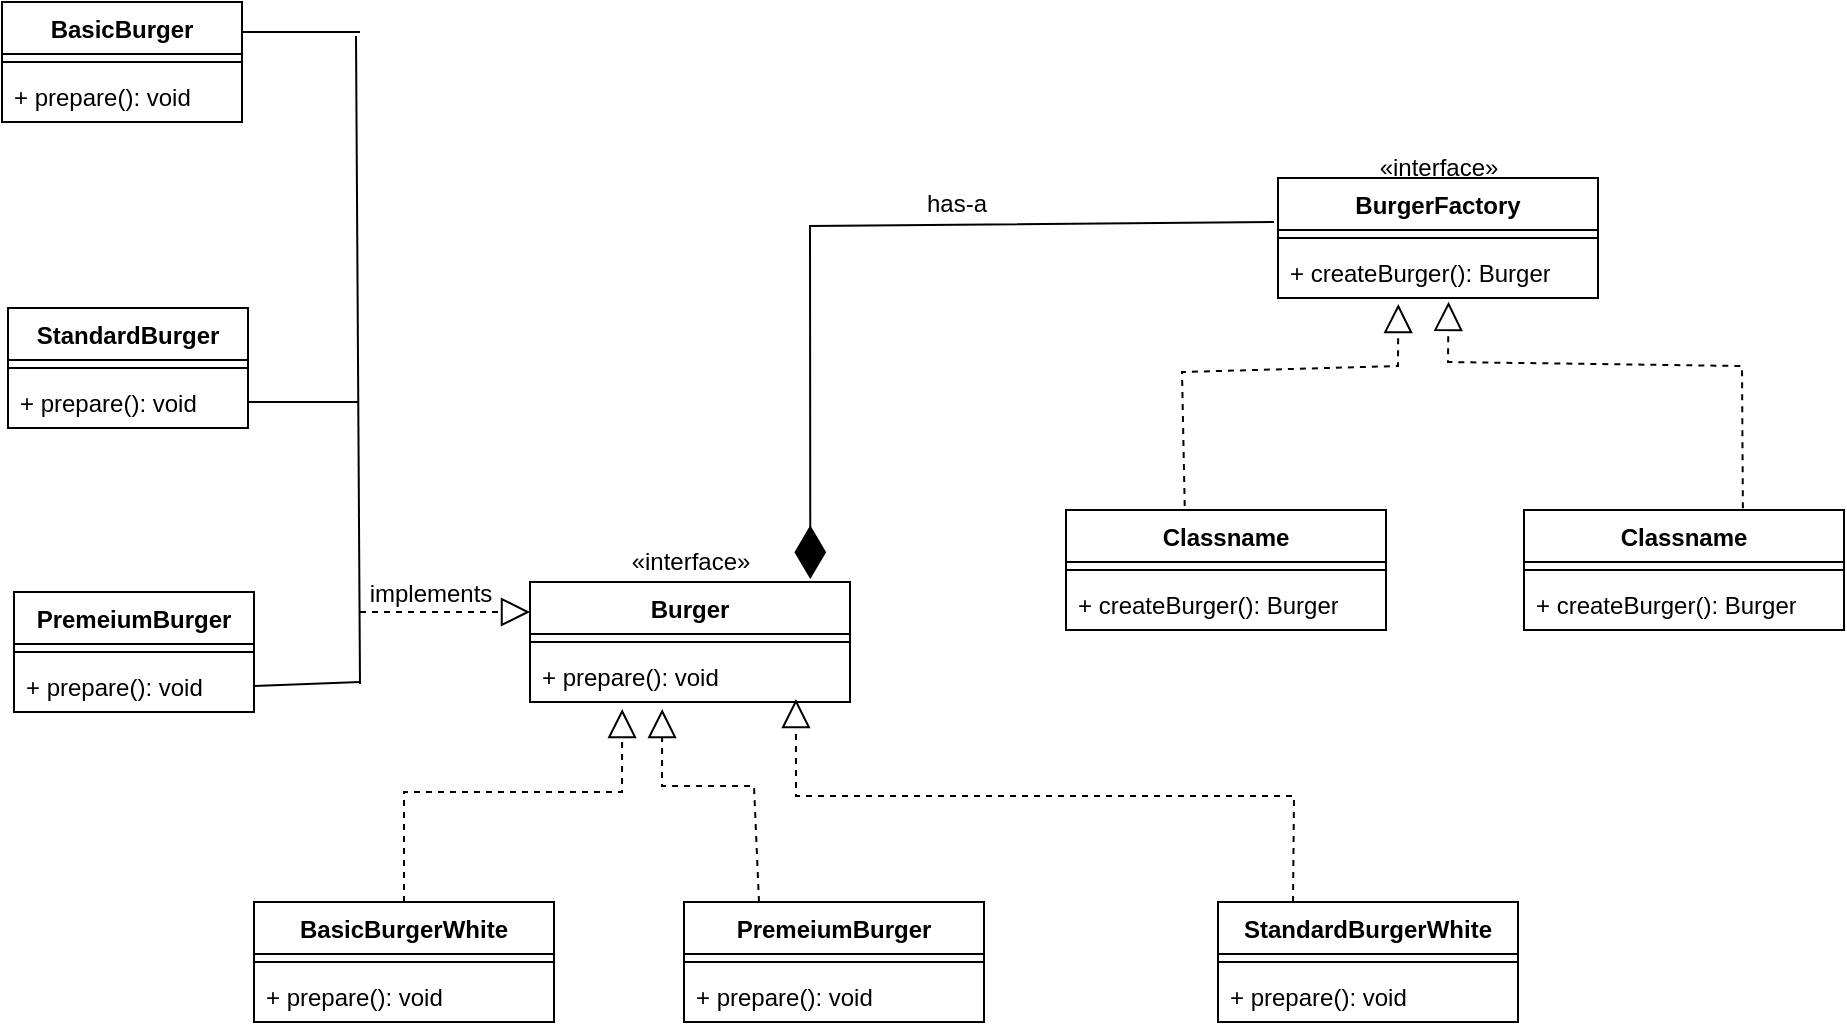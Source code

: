 <mxfile version="27.0.5">
  <diagram name="Page-1" id="UY7dExhklOHHuSxtyiSm">
    <mxGraphModel dx="1748" dy="1059" grid="0" gridSize="10" guides="1" tooltips="1" connect="1" arrows="1" fold="1" page="0" pageScale="1" pageWidth="850" pageHeight="1100" background="none" math="0" shadow="0">
      <root>
        <mxCell id="0" />
        <mxCell id="1" parent="0" />
        <mxCell id="WscKXiwSbS7hnQv9bHgC-1" value="BasicBurger" style="swimlane;fontStyle=1;align=center;verticalAlign=top;childLayout=stackLayout;horizontal=1;startSize=26;horizontalStack=0;resizeParent=1;resizeParentMax=0;resizeLast=0;collapsible=1;marginBottom=0;whiteSpace=wrap;html=1;" parent="1" vertex="1">
          <mxGeometry x="-146" y="-280" width="120" height="60" as="geometry" />
        </mxCell>
        <mxCell id="WscKXiwSbS7hnQv9bHgC-3" value="" style="line;strokeWidth=1;fillColor=none;align=left;verticalAlign=middle;spacingTop=-1;spacingLeft=3;spacingRight=3;rotatable=0;labelPosition=right;points=[];portConstraint=eastwest;strokeColor=inherit;" parent="WscKXiwSbS7hnQv9bHgC-1" vertex="1">
          <mxGeometry y="26" width="120" height="8" as="geometry" />
        </mxCell>
        <mxCell id="WscKXiwSbS7hnQv9bHgC-4" value="+ prepare(): void" style="text;strokeColor=none;fillColor=none;align=left;verticalAlign=top;spacingLeft=4;spacingRight=4;overflow=hidden;rotatable=0;points=[[0,0.5],[1,0.5]];portConstraint=eastwest;whiteSpace=wrap;html=1;" parent="WscKXiwSbS7hnQv9bHgC-1" vertex="1">
          <mxGeometry y="34" width="120" height="26" as="geometry" />
        </mxCell>
        <mxCell id="WscKXiwSbS7hnQv9bHgC-6" value="&lt;span style=&quot;text-wrap-mode: wrap;&quot;&gt;«interface»&lt;/span&gt;" style="text;html=1;align=center;verticalAlign=middle;resizable=0;points=[];autosize=1;strokeColor=none;fillColor=none;" parent="1" vertex="1">
          <mxGeometry x="158" y="-15" width="80" height="30" as="geometry" />
        </mxCell>
        <mxCell id="WscKXiwSbS7hnQv9bHgC-7" value="StandardBurger" style="swimlane;fontStyle=1;align=center;verticalAlign=top;childLayout=stackLayout;horizontal=1;startSize=26;horizontalStack=0;resizeParent=1;resizeParentMax=0;resizeLast=0;collapsible=1;marginBottom=0;whiteSpace=wrap;html=1;" parent="1" vertex="1">
          <mxGeometry x="-143" y="-127" width="120" height="60" as="geometry" />
        </mxCell>
        <mxCell id="WscKXiwSbS7hnQv9bHgC-8" value="" style="line;strokeWidth=1;fillColor=none;align=left;verticalAlign=middle;spacingTop=-1;spacingLeft=3;spacingRight=3;rotatable=0;labelPosition=right;points=[];portConstraint=eastwest;strokeColor=inherit;" parent="WscKXiwSbS7hnQv9bHgC-7" vertex="1">
          <mxGeometry y="26" width="120" height="8" as="geometry" />
        </mxCell>
        <mxCell id="WscKXiwSbS7hnQv9bHgC-9" value="+ prepare(): void" style="text;strokeColor=none;fillColor=none;align=left;verticalAlign=top;spacingLeft=4;spacingRight=4;overflow=hidden;rotatable=0;points=[[0,0.5],[1,0.5]];portConstraint=eastwest;whiteSpace=wrap;html=1;" parent="WscKXiwSbS7hnQv9bHgC-7" vertex="1">
          <mxGeometry y="34" width="120" height="26" as="geometry" />
        </mxCell>
        <mxCell id="WscKXiwSbS7hnQv9bHgC-10" value="PremeiumBurger" style="swimlane;fontStyle=1;align=center;verticalAlign=top;childLayout=stackLayout;horizontal=1;startSize=26;horizontalStack=0;resizeParent=1;resizeParentMax=0;resizeLast=0;collapsible=1;marginBottom=0;whiteSpace=wrap;html=1;" parent="1" vertex="1">
          <mxGeometry x="-140" y="15" width="120" height="60" as="geometry" />
        </mxCell>
        <mxCell id="WscKXiwSbS7hnQv9bHgC-11" value="" style="line;strokeWidth=1;fillColor=none;align=left;verticalAlign=middle;spacingTop=-1;spacingLeft=3;spacingRight=3;rotatable=0;labelPosition=right;points=[];portConstraint=eastwest;strokeColor=inherit;" parent="WscKXiwSbS7hnQv9bHgC-10" vertex="1">
          <mxGeometry y="26" width="120" height="8" as="geometry" />
        </mxCell>
        <mxCell id="WscKXiwSbS7hnQv9bHgC-12" value="+ prepare(): void" style="text;strokeColor=none;fillColor=none;align=left;verticalAlign=top;spacingLeft=4;spacingRight=4;overflow=hidden;rotatable=0;points=[[0,0.5],[1,0.5]];portConstraint=eastwest;whiteSpace=wrap;html=1;" parent="WscKXiwSbS7hnQv9bHgC-10" vertex="1">
          <mxGeometry y="34" width="120" height="26" as="geometry" />
        </mxCell>
        <mxCell id="WscKXiwSbS7hnQv9bHgC-13" value="BasicBurgerWhite" style="swimlane;fontStyle=1;align=center;verticalAlign=top;childLayout=stackLayout;horizontal=1;startSize=26;horizontalStack=0;resizeParent=1;resizeParentMax=0;resizeLast=0;collapsible=1;marginBottom=0;whiteSpace=wrap;html=1;" parent="1" vertex="1">
          <mxGeometry x="-20" y="170" width="150" height="60" as="geometry" />
        </mxCell>
        <mxCell id="WscKXiwSbS7hnQv9bHgC-14" value="" style="line;strokeWidth=1;fillColor=none;align=left;verticalAlign=middle;spacingTop=-1;spacingLeft=3;spacingRight=3;rotatable=0;labelPosition=right;points=[];portConstraint=eastwest;strokeColor=inherit;" parent="WscKXiwSbS7hnQv9bHgC-13" vertex="1">
          <mxGeometry y="26" width="150" height="8" as="geometry" />
        </mxCell>
        <mxCell id="WscKXiwSbS7hnQv9bHgC-15" value="+ prepare(): void" style="text;strokeColor=none;fillColor=none;align=left;verticalAlign=top;spacingLeft=4;spacingRight=4;overflow=hidden;rotatable=0;points=[[0,0.5],[1,0.5]];portConstraint=eastwest;whiteSpace=wrap;html=1;" parent="WscKXiwSbS7hnQv9bHgC-13" vertex="1">
          <mxGeometry y="34" width="150" height="26" as="geometry" />
        </mxCell>
        <mxCell id="WscKXiwSbS7hnQv9bHgC-17" value="StandardBurgerWhite" style="swimlane;fontStyle=1;align=center;verticalAlign=top;childLayout=stackLayout;horizontal=1;startSize=26;horizontalStack=0;resizeParent=1;resizeParentMax=0;resizeLast=0;collapsible=1;marginBottom=0;whiteSpace=wrap;html=1;" parent="1" vertex="1">
          <mxGeometry x="462" y="170" width="150" height="60" as="geometry" />
        </mxCell>
        <mxCell id="WscKXiwSbS7hnQv9bHgC-18" value="" style="line;strokeWidth=1;fillColor=none;align=left;verticalAlign=middle;spacingTop=-1;spacingLeft=3;spacingRight=3;rotatable=0;labelPosition=right;points=[];portConstraint=eastwest;strokeColor=inherit;" parent="WscKXiwSbS7hnQv9bHgC-17" vertex="1">
          <mxGeometry y="26" width="150" height="8" as="geometry" />
        </mxCell>
        <mxCell id="WscKXiwSbS7hnQv9bHgC-19" value="+ prepare(): void" style="text;strokeColor=none;fillColor=none;align=left;verticalAlign=top;spacingLeft=4;spacingRight=4;overflow=hidden;rotatable=0;points=[[0,0.5],[1,0.5]];portConstraint=eastwest;whiteSpace=wrap;html=1;" parent="WscKXiwSbS7hnQv9bHgC-17" vertex="1">
          <mxGeometry y="34" width="150" height="26" as="geometry" />
        </mxCell>
        <mxCell id="WscKXiwSbS7hnQv9bHgC-20" value="PremeiumBurger" style="swimlane;fontStyle=1;align=center;verticalAlign=top;childLayout=stackLayout;horizontal=1;startSize=26;horizontalStack=0;resizeParent=1;resizeParentMax=0;resizeLast=0;collapsible=1;marginBottom=0;whiteSpace=wrap;html=1;" parent="1" vertex="1">
          <mxGeometry x="195" y="170" width="150" height="60" as="geometry" />
        </mxCell>
        <mxCell id="WscKXiwSbS7hnQv9bHgC-21" value="" style="line;strokeWidth=1;fillColor=none;align=left;verticalAlign=middle;spacingTop=-1;spacingLeft=3;spacingRight=3;rotatable=0;labelPosition=right;points=[];portConstraint=eastwest;strokeColor=inherit;" parent="WscKXiwSbS7hnQv9bHgC-20" vertex="1">
          <mxGeometry y="26" width="150" height="8" as="geometry" />
        </mxCell>
        <mxCell id="WscKXiwSbS7hnQv9bHgC-22" value="+ prepare(): void" style="text;strokeColor=none;fillColor=none;align=left;verticalAlign=top;spacingLeft=4;spacingRight=4;overflow=hidden;rotatable=0;points=[[0,0.5],[1,0.5]];portConstraint=eastwest;whiteSpace=wrap;html=1;" parent="WscKXiwSbS7hnQv9bHgC-20" vertex="1">
          <mxGeometry y="34" width="150" height="26" as="geometry" />
        </mxCell>
        <mxCell id="WscKXiwSbS7hnQv9bHgC-25" value="Classname" style="swimlane;fontStyle=1;align=center;verticalAlign=top;childLayout=stackLayout;horizontal=1;startSize=26;horizontalStack=0;resizeParent=1;resizeParentMax=0;resizeLast=0;collapsible=1;marginBottom=0;whiteSpace=wrap;html=1;" parent="1" vertex="1">
          <mxGeometry x="386" y="-26" width="160" height="60" as="geometry" />
        </mxCell>
        <mxCell id="WscKXiwSbS7hnQv9bHgC-27" value="" style="line;strokeWidth=1;fillColor=none;align=left;verticalAlign=middle;spacingTop=-1;spacingLeft=3;spacingRight=3;rotatable=0;labelPosition=right;points=[];portConstraint=eastwest;strokeColor=inherit;" parent="WscKXiwSbS7hnQv9bHgC-25" vertex="1">
          <mxGeometry y="26" width="160" height="8" as="geometry" />
        </mxCell>
        <mxCell id="WscKXiwSbS7hnQv9bHgC-28" value="+ createBurger(): Burger" style="text;strokeColor=none;fillColor=none;align=left;verticalAlign=top;spacingLeft=4;spacingRight=4;overflow=hidden;rotatable=0;points=[[0,0.5],[1,0.5]];portConstraint=eastwest;whiteSpace=wrap;html=1;" parent="WscKXiwSbS7hnQv9bHgC-25" vertex="1">
          <mxGeometry y="34" width="160" height="26" as="geometry" />
        </mxCell>
        <mxCell id="WscKXiwSbS7hnQv9bHgC-29" value="Classname" style="swimlane;fontStyle=1;align=center;verticalAlign=top;childLayout=stackLayout;horizontal=1;startSize=26;horizontalStack=0;resizeParent=1;resizeParentMax=0;resizeLast=0;collapsible=1;marginBottom=0;whiteSpace=wrap;html=1;" parent="1" vertex="1">
          <mxGeometry x="615" y="-26" width="160" height="60" as="geometry" />
        </mxCell>
        <mxCell id="WscKXiwSbS7hnQv9bHgC-31" value="" style="line;strokeWidth=1;fillColor=none;align=left;verticalAlign=middle;spacingTop=-1;spacingLeft=3;spacingRight=3;rotatable=0;labelPosition=right;points=[];portConstraint=eastwest;strokeColor=inherit;" parent="WscKXiwSbS7hnQv9bHgC-29" vertex="1">
          <mxGeometry y="26" width="160" height="8" as="geometry" />
        </mxCell>
        <mxCell id="WscKXiwSbS7hnQv9bHgC-32" value="+ createBurger(): Burger" style="text;strokeColor=none;fillColor=none;align=left;verticalAlign=top;spacingLeft=4;spacingRight=4;overflow=hidden;rotatable=0;points=[[0,0.5],[1,0.5]];portConstraint=eastwest;whiteSpace=wrap;html=1;" parent="WscKXiwSbS7hnQv9bHgC-29" vertex="1">
          <mxGeometry y="34" width="160" height="26" as="geometry" />
        </mxCell>
        <mxCell id="WscKXiwSbS7hnQv9bHgC-34" value="Burger" style="swimlane;fontStyle=1;align=center;verticalAlign=top;childLayout=stackLayout;horizontal=1;startSize=26;horizontalStack=0;resizeParent=1;resizeParentMax=0;resizeLast=0;collapsible=1;marginBottom=0;whiteSpace=wrap;html=1;" parent="1" vertex="1">
          <mxGeometry x="118" y="10" width="160" height="60" as="geometry" />
        </mxCell>
        <mxCell id="WscKXiwSbS7hnQv9bHgC-36" value="" style="line;strokeWidth=1;fillColor=none;align=left;verticalAlign=middle;spacingTop=-1;spacingLeft=3;spacingRight=3;rotatable=0;labelPosition=right;points=[];portConstraint=eastwest;strokeColor=inherit;" parent="WscKXiwSbS7hnQv9bHgC-34" vertex="1">
          <mxGeometry y="26" width="160" height="8" as="geometry" />
        </mxCell>
        <mxCell id="WscKXiwSbS7hnQv9bHgC-37" value="+ prepare(): void" style="text;strokeColor=none;fillColor=none;align=left;verticalAlign=top;spacingLeft=4;spacingRight=4;overflow=hidden;rotatable=0;points=[[0,0.5],[1,0.5]];portConstraint=eastwest;whiteSpace=wrap;html=1;" parent="WscKXiwSbS7hnQv9bHgC-34" vertex="1">
          <mxGeometry y="34" width="160" height="26" as="geometry" />
        </mxCell>
        <mxCell id="WscKXiwSbS7hnQv9bHgC-38" value="&lt;span style=&quot;text-wrap-mode: wrap;&quot;&gt;«interface»&lt;/span&gt;" style="text;html=1;align=center;verticalAlign=middle;resizable=0;points=[];autosize=1;strokeColor=none;fillColor=none;" parent="1" vertex="1">
          <mxGeometry x="532" y="-212" width="80" height="30" as="geometry" />
        </mxCell>
        <mxCell id="WscKXiwSbS7hnQv9bHgC-39" value="BurgerFactory" style="swimlane;fontStyle=1;align=center;verticalAlign=top;childLayout=stackLayout;horizontal=1;startSize=26;horizontalStack=0;resizeParent=1;resizeParentMax=0;resizeLast=0;collapsible=1;marginBottom=0;whiteSpace=wrap;html=1;" parent="1" vertex="1">
          <mxGeometry x="492" y="-192" width="160" height="60" as="geometry" />
        </mxCell>
        <mxCell id="WscKXiwSbS7hnQv9bHgC-40" value="" style="line;strokeWidth=1;fillColor=none;align=left;verticalAlign=middle;spacingTop=-1;spacingLeft=3;spacingRight=3;rotatable=0;labelPosition=right;points=[];portConstraint=eastwest;strokeColor=inherit;" parent="WscKXiwSbS7hnQv9bHgC-39" vertex="1">
          <mxGeometry y="26" width="160" height="8" as="geometry" />
        </mxCell>
        <mxCell id="WscKXiwSbS7hnQv9bHgC-41" value="+ createBurger(): Burger" style="text;strokeColor=none;fillColor=none;align=left;verticalAlign=top;spacingLeft=4;spacingRight=4;overflow=hidden;rotatable=0;points=[[0,0.5],[1,0.5]];portConstraint=eastwest;whiteSpace=wrap;html=1;" parent="WscKXiwSbS7hnQv9bHgC-39" vertex="1">
          <mxGeometry y="34" width="160" height="26" as="geometry" />
        </mxCell>
        <mxCell id="WscKXiwSbS7hnQv9bHgC-42" value="" style="endArrow=diamondThin;endFill=1;endSize=24;html=1;rounded=0;entryX=0.876;entryY=-0.024;entryDx=0;entryDy=0;entryPerimeter=0;" parent="1" target="WscKXiwSbS7hnQv9bHgC-34" edge="1">
          <mxGeometry width="160" relative="1" as="geometry">
            <mxPoint x="490" y="-170" as="sourcePoint" />
            <mxPoint x="452" y="-64" as="targetPoint" />
            <Array as="points">
              <mxPoint x="258" y="-168" />
            </Array>
          </mxGeometry>
        </mxCell>
        <mxCell id="WscKXiwSbS7hnQv9bHgC-43" value="" style="endArrow=block;dashed=1;endFill=0;endSize=12;html=1;rounded=0;entryX=0.376;entryY=1.115;entryDx=0;entryDy=0;entryPerimeter=0;exitX=0.371;exitY=-0.033;exitDx=0;exitDy=0;exitPerimeter=0;" parent="1" source="WscKXiwSbS7hnQv9bHgC-25" target="WscKXiwSbS7hnQv9bHgC-41" edge="1">
          <mxGeometry width="160" relative="1" as="geometry">
            <mxPoint x="444" y="-44" as="sourcePoint" />
            <mxPoint x="452" y="-64" as="targetPoint" />
            <Array as="points">
              <mxPoint x="444" y="-95" />
              <mxPoint x="552" y="-98" />
            </Array>
          </mxGeometry>
        </mxCell>
        <mxCell id="WscKXiwSbS7hnQv9bHgC-44" value="" style="endArrow=block;dashed=1;endFill=0;endSize=12;html=1;rounded=0;entryX=0.533;entryY=1.073;entryDx=0;entryDy=0;entryPerimeter=0;exitX=0.684;exitY=-0.014;exitDx=0;exitDy=0;exitPerimeter=0;" parent="1" source="WscKXiwSbS7hnQv9bHgC-29" target="WscKXiwSbS7hnQv9bHgC-41" edge="1">
          <mxGeometry width="160" relative="1" as="geometry">
            <mxPoint x="724" y="-41" as="sourcePoint" />
            <mxPoint x="587" y="-127" as="targetPoint" />
            <Array as="points">
              <mxPoint x="724" y="-98" />
              <mxPoint x="577" y="-100" />
            </Array>
          </mxGeometry>
        </mxCell>
        <mxCell id="WscKXiwSbS7hnQv9bHgC-45" value="" style="endArrow=block;dashed=1;endFill=0;endSize=12;html=1;rounded=0;entryX=0.288;entryY=1.135;entryDx=0;entryDy=0;entryPerimeter=0;exitX=0.5;exitY=0;exitDx=0;exitDy=0;" parent="1" source="WscKXiwSbS7hnQv9bHgC-13" target="WscKXiwSbS7hnQv9bHgC-37" edge="1">
          <mxGeometry width="160" relative="1" as="geometry">
            <mxPoint x="146" y="-58" as="sourcePoint" />
            <mxPoint x="306" y="-58" as="targetPoint" />
            <Array as="points">
              <mxPoint x="55" y="115" />
              <mxPoint x="164" y="115" />
            </Array>
          </mxGeometry>
        </mxCell>
        <mxCell id="WscKXiwSbS7hnQv9bHgC-46" value="" style="endArrow=block;dashed=1;endFill=0;endSize=12;html=1;rounded=0;entryX=0.413;entryY=1.135;entryDx=0;entryDy=0;entryPerimeter=0;exitX=0.25;exitY=0;exitDx=0;exitDy=0;" parent="1" source="WscKXiwSbS7hnQv9bHgC-20" target="WscKXiwSbS7hnQv9bHgC-37" edge="1">
          <mxGeometry width="160" relative="1" as="geometry">
            <mxPoint x="146" y="-58" as="sourcePoint" />
            <mxPoint x="306" y="-58" as="targetPoint" />
            <Array as="points">
              <mxPoint x="230" y="112" />
              <mxPoint x="184" y="112" />
            </Array>
          </mxGeometry>
        </mxCell>
        <mxCell id="WscKXiwSbS7hnQv9bHgC-47" value="" style="endArrow=block;dashed=1;endFill=0;endSize=12;html=1;rounded=0;exitX=0.25;exitY=0;exitDx=0;exitDy=0;entryX=0.831;entryY=0.942;entryDx=0;entryDy=0;entryPerimeter=0;" parent="1" source="WscKXiwSbS7hnQv9bHgC-17" target="WscKXiwSbS7hnQv9bHgC-37" edge="1">
          <mxGeometry width="160" relative="1" as="geometry">
            <mxPoint x="502.5" y="163" as="sourcePoint" />
            <mxPoint x="242" y="70" as="targetPoint" />
            <Array as="points">
              <mxPoint x="500" y="117" />
              <mxPoint x="251" y="117" />
            </Array>
          </mxGeometry>
        </mxCell>
        <mxCell id="WscKXiwSbS7hnQv9bHgC-50" value="" style="endArrow=block;dashed=1;endFill=0;endSize=12;html=1;rounded=0;entryX=0;entryY=0.25;entryDx=0;entryDy=0;" parent="1" target="WscKXiwSbS7hnQv9bHgC-34" edge="1">
          <mxGeometry width="160" relative="1" as="geometry">
            <mxPoint x="33" y="25" as="sourcePoint" />
            <mxPoint x="286" y="-94" as="targetPoint" />
          </mxGeometry>
        </mxCell>
        <mxCell id="WscKXiwSbS7hnQv9bHgC-51" value="" style="endArrow=none;html=1;rounded=0;" parent="1" edge="1">
          <mxGeometry width="50" height="50" relative="1" as="geometry">
            <mxPoint x="33" y="61" as="sourcePoint" />
            <mxPoint x="31" y="-263" as="targetPoint" />
          </mxGeometry>
        </mxCell>
        <mxCell id="WscKXiwSbS7hnQv9bHgC-52" value="" style="endArrow=none;html=1;rounded=0;exitX=1;exitY=0.5;exitDx=0;exitDy=0;" parent="1" source="WscKXiwSbS7hnQv9bHgC-12" edge="1">
          <mxGeometry width="50" height="50" relative="1" as="geometry">
            <mxPoint x="181" y="-69" as="sourcePoint" />
            <mxPoint x="33" y="60" as="targetPoint" />
          </mxGeometry>
        </mxCell>
        <mxCell id="WscKXiwSbS7hnQv9bHgC-53" value="" style="endArrow=none;html=1;rounded=0;exitX=1;exitY=0.5;exitDx=0;exitDy=0;" parent="1" source="WscKXiwSbS7hnQv9bHgC-9" edge="1">
          <mxGeometry width="50" height="50" relative="1" as="geometry">
            <mxPoint x="119" y="-39" as="sourcePoint" />
            <mxPoint x="32" y="-80" as="targetPoint" />
          </mxGeometry>
        </mxCell>
        <mxCell id="WscKXiwSbS7hnQv9bHgC-54" value="" style="endArrow=none;html=1;rounded=0;exitX=1;exitY=0.25;exitDx=0;exitDy=0;" parent="1" source="WscKXiwSbS7hnQv9bHgC-1" edge="1">
          <mxGeometry width="50" height="50" relative="1" as="geometry">
            <mxPoint x="119" y="-39" as="sourcePoint" />
            <mxPoint x="33" y="-265" as="targetPoint" />
          </mxGeometry>
        </mxCell>
        <mxCell id="JbA23FUb7UsBKQv_vfJ9-1" value="has-a" style="text;html=1;align=center;verticalAlign=middle;resizable=0;points=[];autosize=1;strokeColor=none;fillColor=none;" vertex="1" parent="1">
          <mxGeometry x="307" y="-192" width="48" height="26" as="geometry" />
        </mxCell>
        <mxCell id="JbA23FUb7UsBKQv_vfJ9-2" value="implements" style="text;html=1;align=center;verticalAlign=middle;resizable=0;points=[];autosize=1;strokeColor=none;fillColor=none;" vertex="1" parent="1">
          <mxGeometry x="28" y="3" width="79" height="26" as="geometry" />
        </mxCell>
      </root>
    </mxGraphModel>
  </diagram>
</mxfile>
